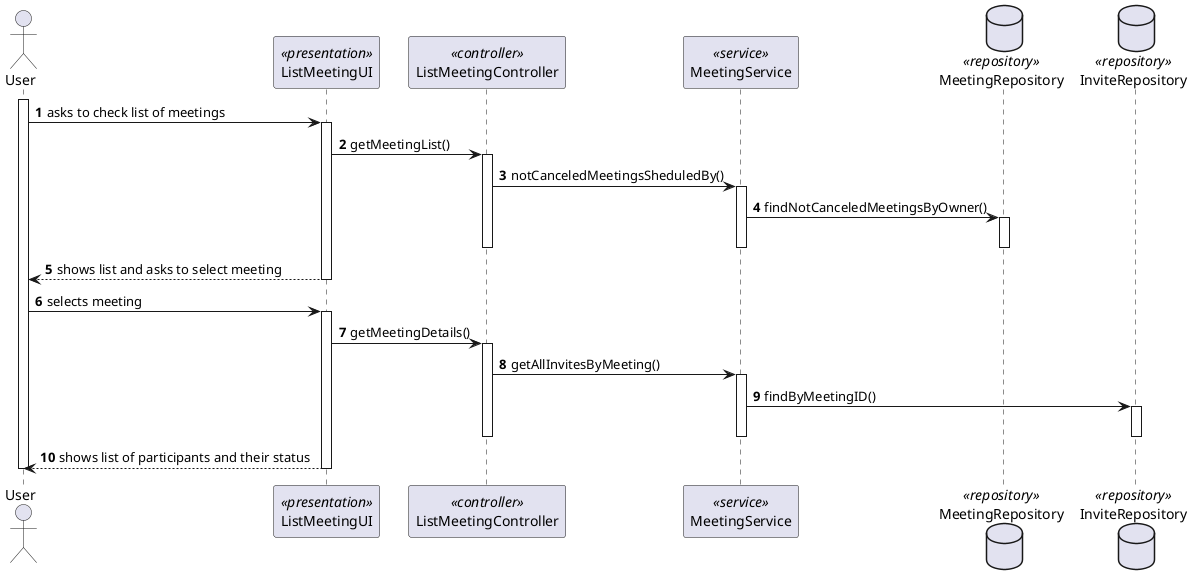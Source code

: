 @startuml US4004_SD
autonumber

actor "User" as U

participant "ListMeetingUI" as UI <<presentation>>
participant "ListMeetingController" as CTRL <<controller>>
participant "MeetingService" as MS <<service>>

database MeetingRepository as MR <<repository>>
database InviteRepository as IR <<repository>>

activate U

U -> UI : asks to check list of meetings
activate UI

UI -> CTRL : getMeetingList()
activate CTRL

CTRL -> MS : notCanceledMeetingsSheduledBy()
activate MS

MS -> MR : findNotCanceledMeetingsByOwner()
activate MR
deactivate MR

deactivate MS

deactivate CTRL

UI --> U : shows list and asks to select meeting
deactivate UI

U -> UI : selects meeting
activate UI

UI -> CTRL : getMeetingDetails()
activate CTRL

CTRL -> MS : getAllInvitesByMeeting()
activate MS

MS -> IR : findByMeetingID()
activate IR
deactivate IR

deactivate MS

deactivate CTRL

UI --> U : shows list of participants and their status
deactivate UI

deactivate U

@enduml
